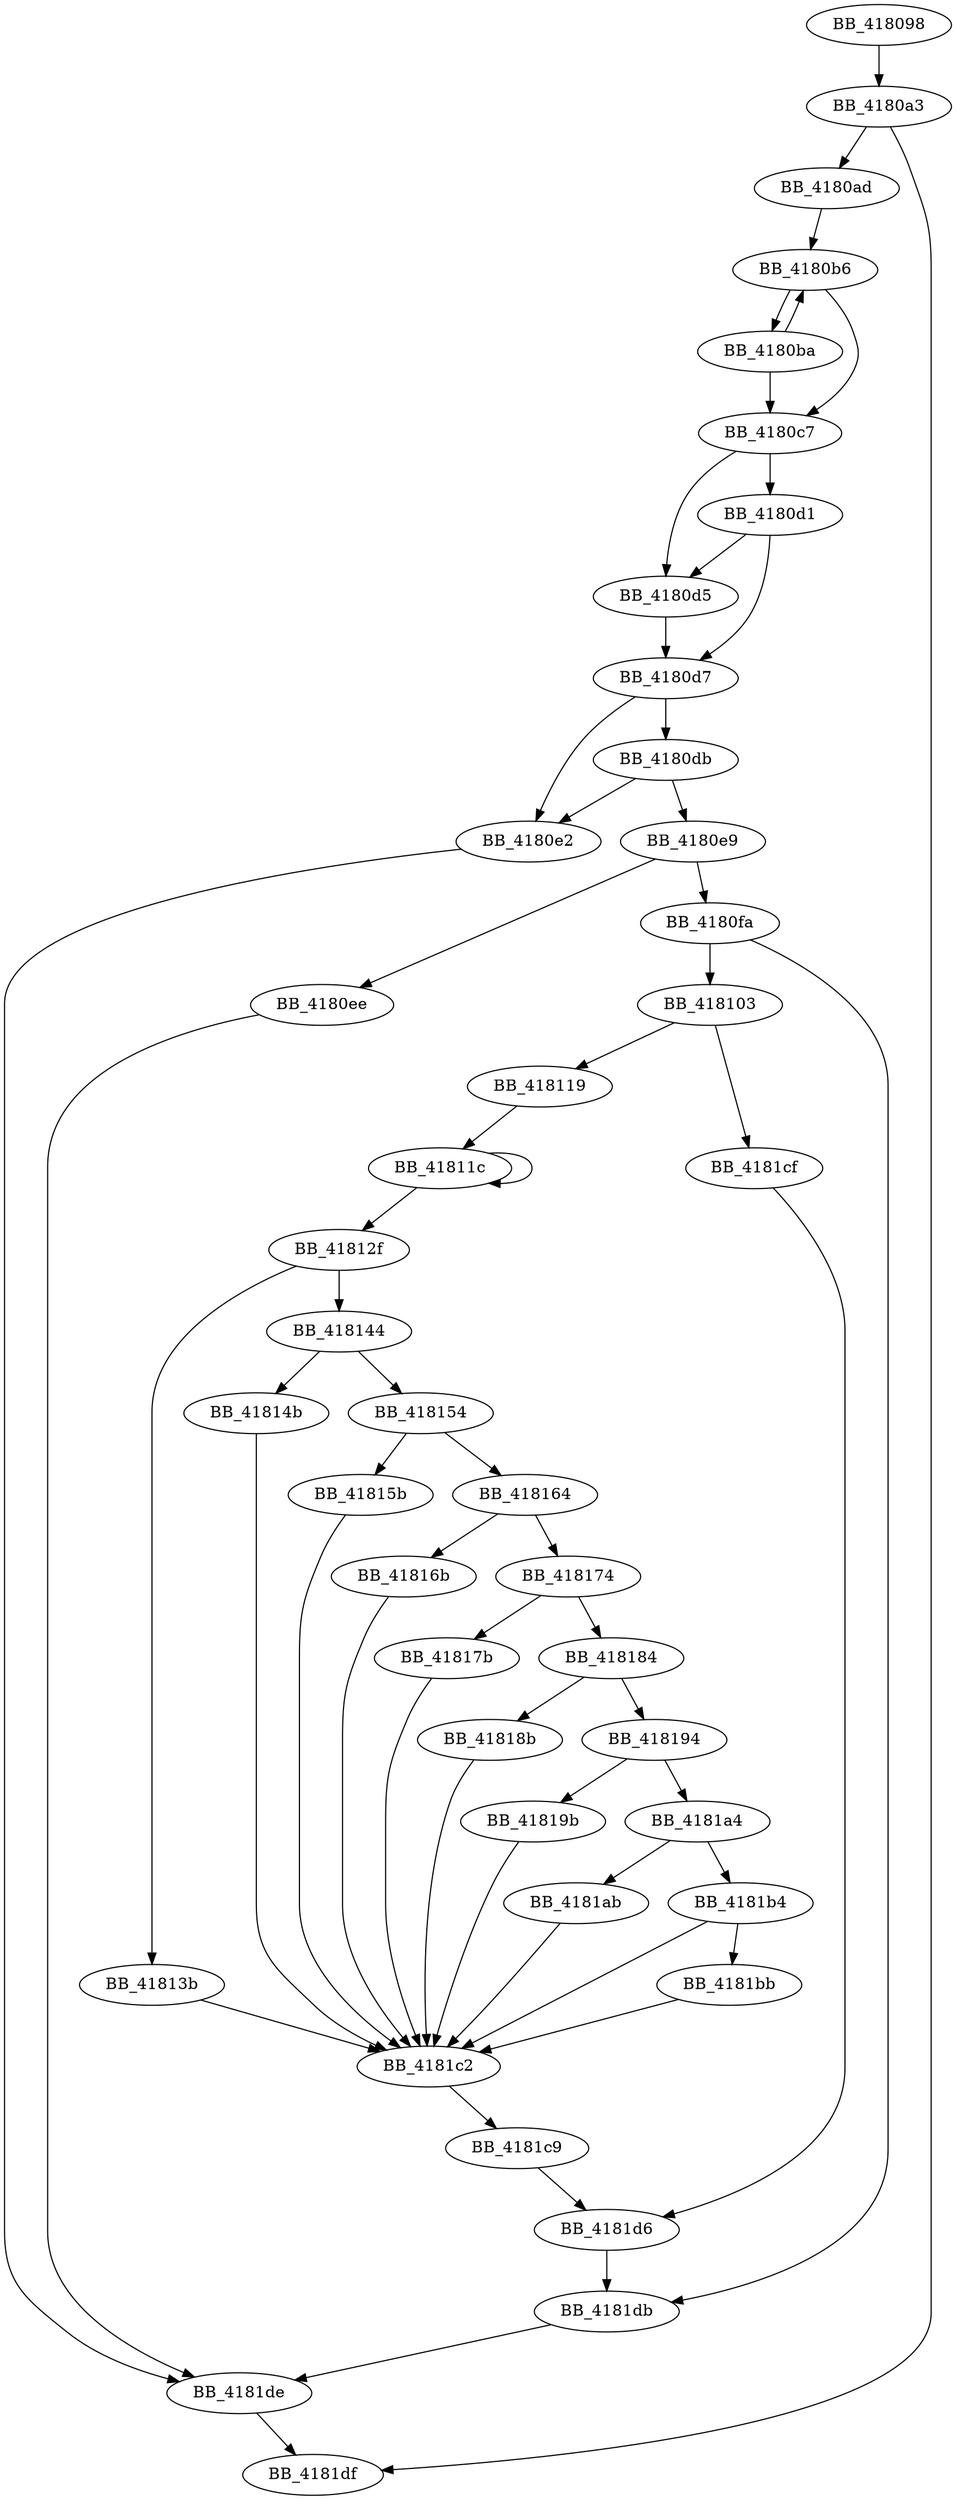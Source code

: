 DiGraph __XcptFilter{
BB_418098->BB_4180a3
BB_4180a3->BB_4180ad
BB_4180a3->BB_4181df
BB_4180ad->BB_4180b6
BB_4180b6->BB_4180ba
BB_4180b6->BB_4180c7
BB_4180ba->BB_4180b6
BB_4180ba->BB_4180c7
BB_4180c7->BB_4180d1
BB_4180c7->BB_4180d5
BB_4180d1->BB_4180d5
BB_4180d1->BB_4180d7
BB_4180d5->BB_4180d7
BB_4180d7->BB_4180db
BB_4180d7->BB_4180e2
BB_4180db->BB_4180e2
BB_4180db->BB_4180e9
BB_4180e2->BB_4181de
BB_4180e9->BB_4180ee
BB_4180e9->BB_4180fa
BB_4180ee->BB_4181de
BB_4180fa->BB_418103
BB_4180fa->BB_4181db
BB_418103->BB_418119
BB_418103->BB_4181cf
BB_418119->BB_41811c
BB_41811c->BB_41811c
BB_41811c->BB_41812f
BB_41812f->BB_41813b
BB_41812f->BB_418144
BB_41813b->BB_4181c2
BB_418144->BB_41814b
BB_418144->BB_418154
BB_41814b->BB_4181c2
BB_418154->BB_41815b
BB_418154->BB_418164
BB_41815b->BB_4181c2
BB_418164->BB_41816b
BB_418164->BB_418174
BB_41816b->BB_4181c2
BB_418174->BB_41817b
BB_418174->BB_418184
BB_41817b->BB_4181c2
BB_418184->BB_41818b
BB_418184->BB_418194
BB_41818b->BB_4181c2
BB_418194->BB_41819b
BB_418194->BB_4181a4
BB_41819b->BB_4181c2
BB_4181a4->BB_4181ab
BB_4181a4->BB_4181b4
BB_4181ab->BB_4181c2
BB_4181b4->BB_4181bb
BB_4181b4->BB_4181c2
BB_4181bb->BB_4181c2
BB_4181c2->BB_4181c9
BB_4181c9->BB_4181d6
BB_4181cf->BB_4181d6
BB_4181d6->BB_4181db
BB_4181db->BB_4181de
BB_4181de->BB_4181df
}
